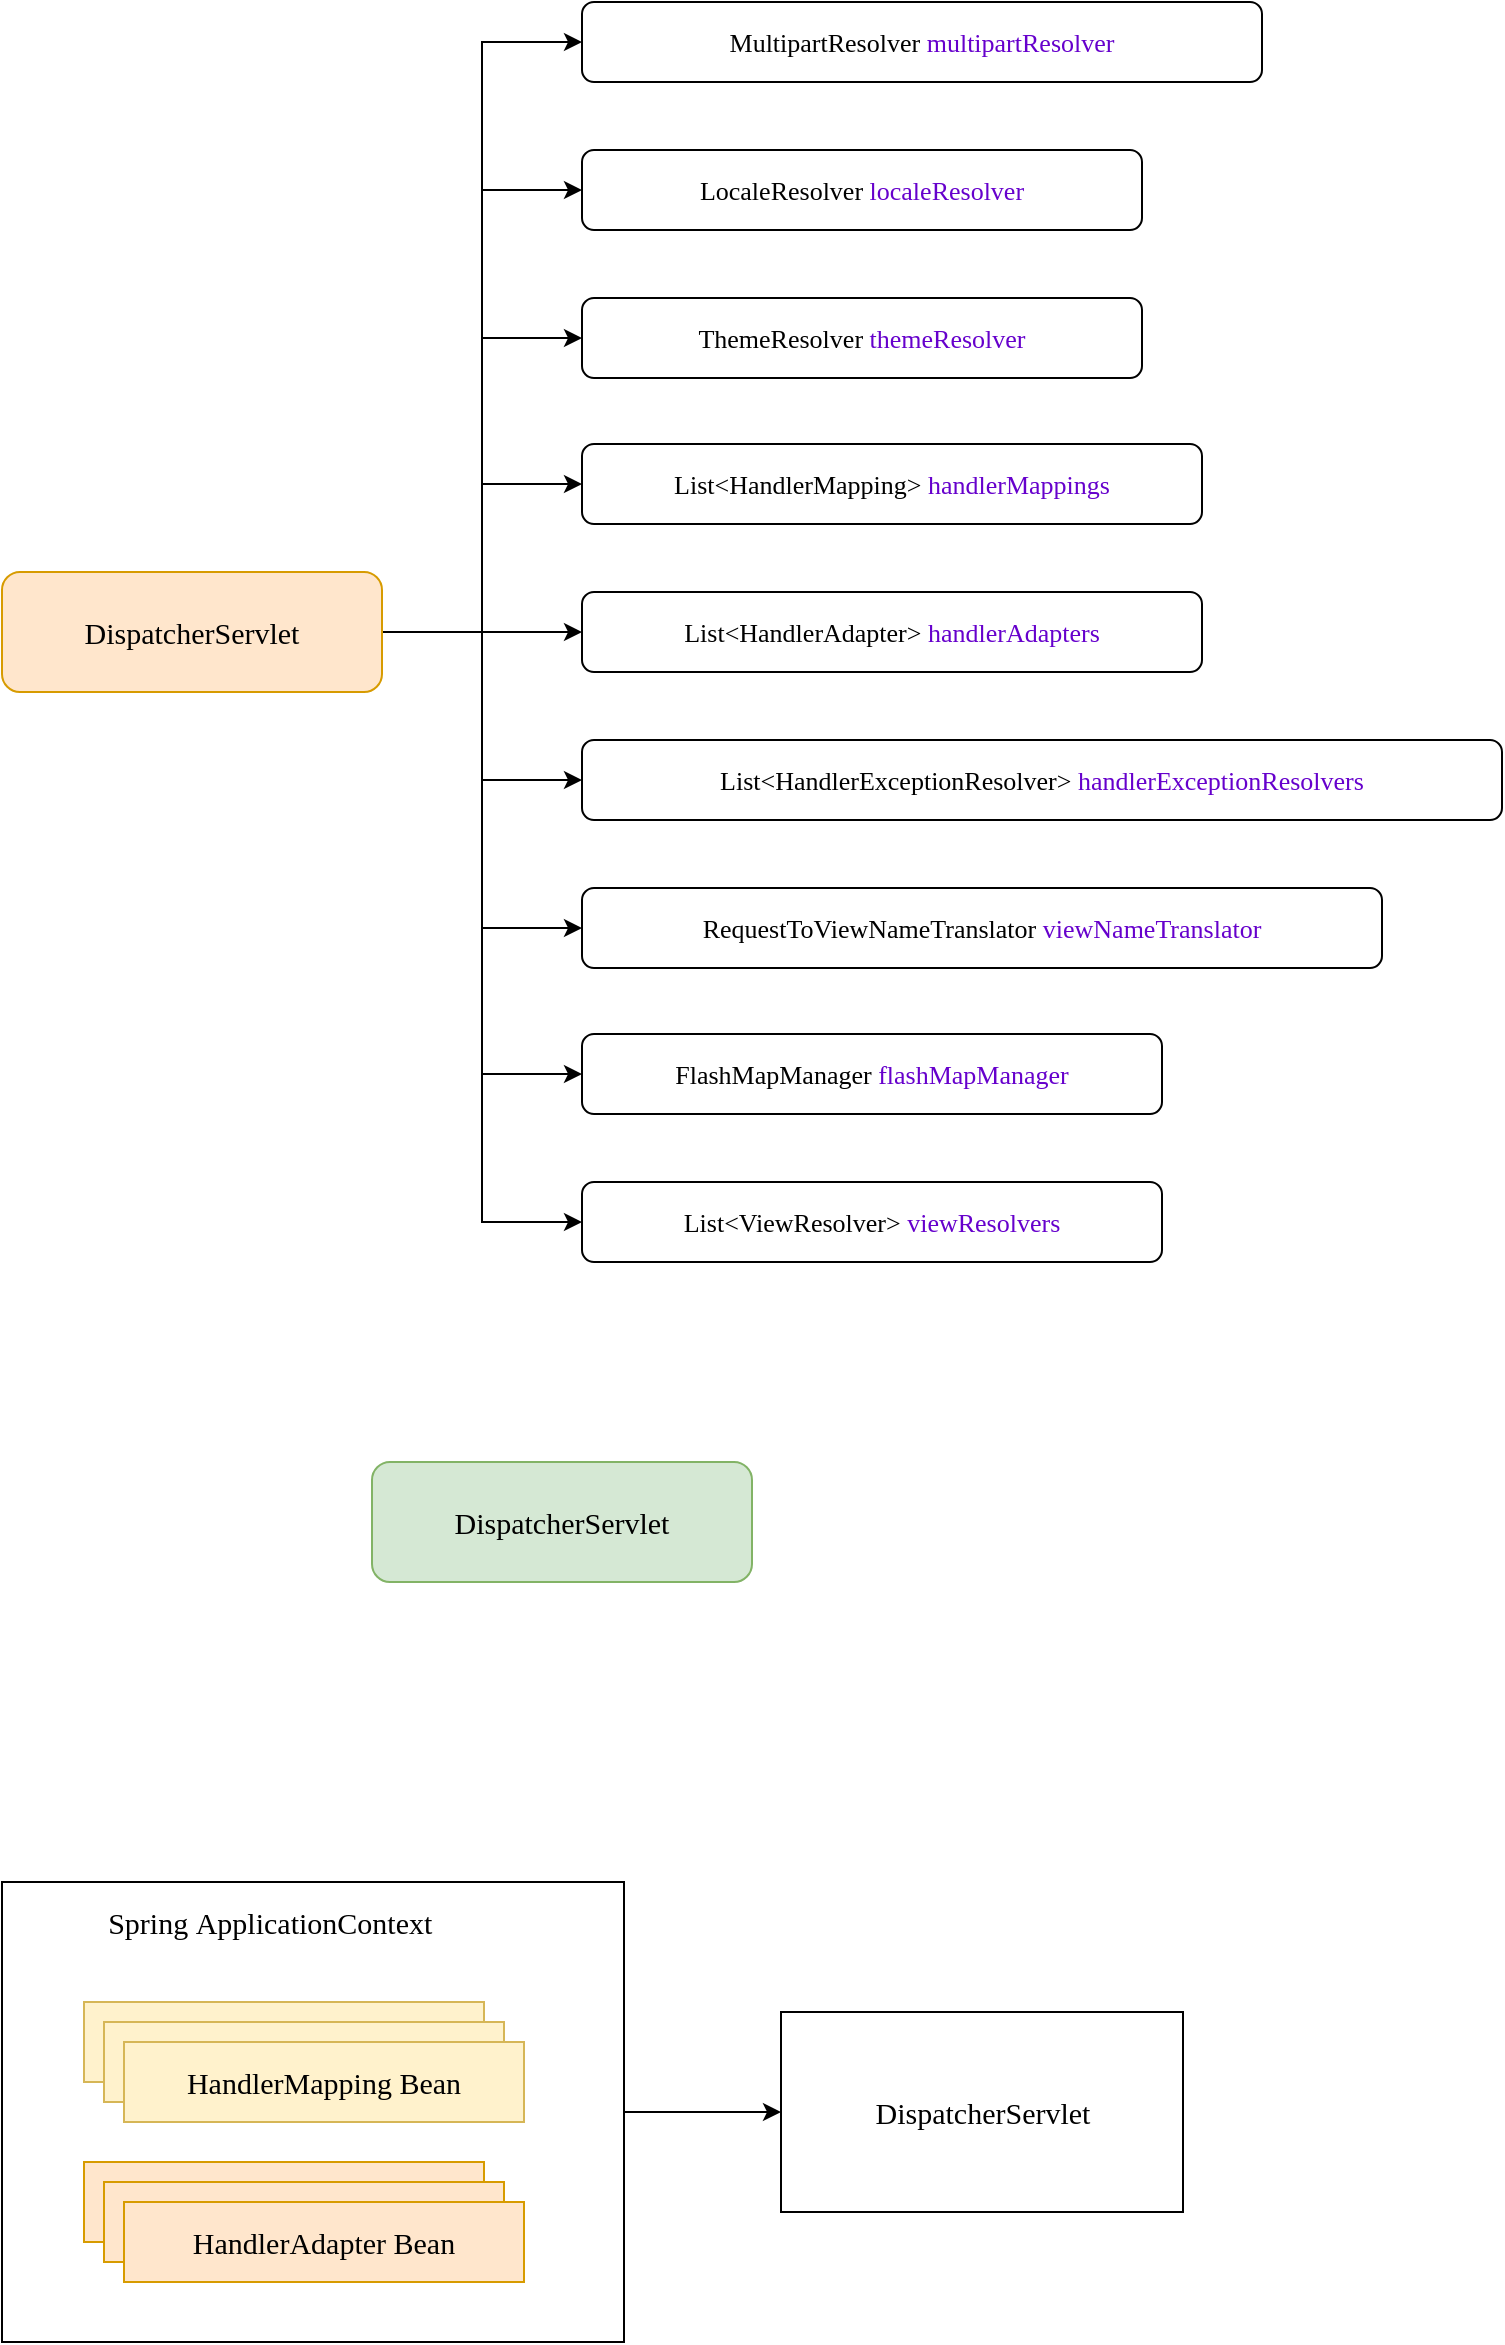 <mxfile version="13.1.2" type="google"><diagram id="nPfAFEJ97so64zyxwNuR" name="第 1 页"><mxGraphModel dx="1426" dy="791" grid="1" gridSize="10" guides="1" tooltips="1" connect="1" arrows="1" fold="1" page="1" pageScale="1" pageWidth="827" pageHeight="1169" math="0" shadow="0"><root><mxCell id="0"/><mxCell id="1" parent="0"/><mxCell id="16IPGak62bSHgPRb-O6N-13" style="edgeStyle=orthogonalEdgeStyle;rounded=0;orthogonalLoop=1;jettySize=auto;html=1;exitX=1;exitY=0.5;exitDx=0;exitDy=0;entryX=0;entryY=0.5;entryDx=0;entryDy=0;" parent="1" source="16IPGak62bSHgPRb-O6N-2" target="16IPGak62bSHgPRb-O6N-4" edge="1"><mxGeometry relative="1" as="geometry"/></mxCell><mxCell id="16IPGak62bSHgPRb-O6N-14" style="edgeStyle=orthogonalEdgeStyle;rounded=0;orthogonalLoop=1;jettySize=auto;html=1;exitX=1;exitY=0.5;exitDx=0;exitDy=0;entryX=0;entryY=0.5;entryDx=0;entryDy=0;" parent="1" source="16IPGak62bSHgPRb-O6N-2" target="16IPGak62bSHgPRb-O6N-5" edge="1"><mxGeometry relative="1" as="geometry"/></mxCell><mxCell id="16IPGak62bSHgPRb-O6N-15" style="edgeStyle=orthogonalEdgeStyle;rounded=0;orthogonalLoop=1;jettySize=auto;html=1;exitX=1;exitY=0.5;exitDx=0;exitDy=0;entryX=0;entryY=0.5;entryDx=0;entryDy=0;" parent="1" source="16IPGak62bSHgPRb-O6N-2" target="16IPGak62bSHgPRb-O6N-6" edge="1"><mxGeometry relative="1" as="geometry"/></mxCell><mxCell id="16IPGak62bSHgPRb-O6N-16" style="edgeStyle=orthogonalEdgeStyle;rounded=0;orthogonalLoop=1;jettySize=auto;html=1;exitX=1;exitY=0.5;exitDx=0;exitDy=0;entryX=0;entryY=0.5;entryDx=0;entryDy=0;" parent="1" source="16IPGak62bSHgPRb-O6N-2" target="16IPGak62bSHgPRb-O6N-7" edge="1"><mxGeometry relative="1" as="geometry"/></mxCell><mxCell id="16IPGak62bSHgPRb-O6N-17" style="edgeStyle=orthogonalEdgeStyle;rounded=0;orthogonalLoop=1;jettySize=auto;html=1;exitX=1;exitY=0.5;exitDx=0;exitDy=0;entryX=0;entryY=0.5;entryDx=0;entryDy=0;" parent="1" source="16IPGak62bSHgPRb-O6N-2" target="16IPGak62bSHgPRb-O6N-8" edge="1"><mxGeometry relative="1" as="geometry"/></mxCell><mxCell id="16IPGak62bSHgPRb-O6N-18" style="edgeStyle=orthogonalEdgeStyle;rounded=0;orthogonalLoop=1;jettySize=auto;html=1;exitX=1;exitY=0.5;exitDx=0;exitDy=0;entryX=0;entryY=0.5;entryDx=0;entryDy=0;" parent="1" source="16IPGak62bSHgPRb-O6N-2" target="16IPGak62bSHgPRb-O6N-9" edge="1"><mxGeometry relative="1" as="geometry"/></mxCell><mxCell id="16IPGak62bSHgPRb-O6N-19" style="edgeStyle=orthogonalEdgeStyle;rounded=0;orthogonalLoop=1;jettySize=auto;html=1;exitX=1;exitY=0.5;exitDx=0;exitDy=0;entryX=0;entryY=0.5;entryDx=0;entryDy=0;" parent="1" source="16IPGak62bSHgPRb-O6N-2" target="16IPGak62bSHgPRb-O6N-10" edge="1"><mxGeometry relative="1" as="geometry"/></mxCell><mxCell id="16IPGak62bSHgPRb-O6N-20" style="edgeStyle=orthogonalEdgeStyle;rounded=0;orthogonalLoop=1;jettySize=auto;html=1;exitX=1;exitY=0.5;exitDx=0;exitDy=0;entryX=0;entryY=0.5;entryDx=0;entryDy=0;" parent="1" source="16IPGak62bSHgPRb-O6N-2" target="16IPGak62bSHgPRb-O6N-11" edge="1"><mxGeometry relative="1" as="geometry"/></mxCell><mxCell id="16IPGak62bSHgPRb-O6N-21" style="edgeStyle=orthogonalEdgeStyle;rounded=0;orthogonalLoop=1;jettySize=auto;html=1;exitX=1;exitY=0.5;exitDx=0;exitDy=0;entryX=0;entryY=0.5;entryDx=0;entryDy=0;" parent="1" source="16IPGak62bSHgPRb-O6N-2" target="16IPGak62bSHgPRb-O6N-12" edge="1"><mxGeometry relative="1" as="geometry"/></mxCell><mxCell id="16IPGak62bSHgPRb-O6N-2" value="&lt;font face=&quot;menlo&quot;&gt;DispatcherServlet&lt;/font&gt;" style="rounded=1;whiteSpace=wrap;html=1;fontSize=15;fillColor=#ffe6cc;strokeColor=#d79b00;" parent="1" vertex="1"><mxGeometry x="39" y="545" width="190" height="60" as="geometry"/></mxCell><mxCell id="16IPGak62bSHgPRb-O6N-4" value="&lt;font face=&quot;menlo&quot; style=&quot;font-size: 13px&quot;&gt;MultipartResolver &lt;font color=&quot;#6600cc&quot;&gt;multipartResolver&lt;/font&gt;&lt;/font&gt;" style="rounded=1;whiteSpace=wrap;html=1;fontSize=13;" parent="1" vertex="1"><mxGeometry x="329" y="260" width="340" height="40" as="geometry"/></mxCell><mxCell id="16IPGak62bSHgPRb-O6N-5" value="&lt;font face=&quot;menlo&quot;&gt;LocaleResolver &lt;font color=&quot;#6600cc&quot;&gt;localeResolver&lt;/font&gt;&lt;/font&gt;" style="rounded=1;whiteSpace=wrap;html=1;fontSize=13;" parent="1" vertex="1"><mxGeometry x="329" y="334" width="280" height="40" as="geometry"/></mxCell><mxCell id="16IPGak62bSHgPRb-O6N-6" value="&lt;font face=&quot;menlo&quot;&gt;ThemeResolver &lt;font color=&quot;#6600cc&quot;&gt;themeResolver&lt;/font&gt;&lt;/font&gt;" style="rounded=1;whiteSpace=wrap;html=1;fontSize=13;" parent="1" vertex="1"><mxGeometry x="329" y="408" width="280" height="40" as="geometry"/></mxCell><mxCell id="16IPGak62bSHgPRb-O6N-7" value="&lt;font face=&quot;menlo&quot;&gt;List&amp;lt;HandlerMapping&amp;gt; &lt;font color=&quot;#6600cc&quot;&gt;handlerMappings&lt;/font&gt;&lt;/font&gt;" style="rounded=1;whiteSpace=wrap;html=1;fontSize=13;" parent="1" vertex="1"><mxGeometry x="329" y="481" width="310" height="40" as="geometry"/></mxCell><mxCell id="16IPGak62bSHgPRb-O6N-8" value="&lt;font face=&quot;menlo&quot;&gt;List&amp;lt;HandlerAdapter&amp;gt; &lt;font color=&quot;#6600cc&quot;&gt;handlerAdapters&lt;/font&gt;&lt;/font&gt;" style="rounded=1;whiteSpace=wrap;html=1;fontSize=13;" parent="1" vertex="1"><mxGeometry x="329" y="555" width="310" height="40" as="geometry"/></mxCell><mxCell id="16IPGak62bSHgPRb-O6N-9" value="&lt;font face=&quot;menlo&quot;&gt;List&amp;lt;HandlerExceptionResolver&amp;gt; &lt;font color=&quot;#6600cc&quot;&gt;handlerExceptionResolvers&lt;/font&gt;&lt;/font&gt;" style="rounded=1;whiteSpace=wrap;html=1;fontSize=13;" parent="1" vertex="1"><mxGeometry x="329" y="629" width="460" height="40" as="geometry"/></mxCell><mxCell id="16IPGak62bSHgPRb-O6N-10" value="&lt;font face=&quot;menlo&quot;&gt;RequestToViewNameTranslator &lt;font color=&quot;#6600cc&quot;&gt;viewNameTranslator&lt;/font&gt;&lt;/font&gt;" style="rounded=1;whiteSpace=wrap;html=1;fontSize=13;" parent="1" vertex="1"><mxGeometry x="329" y="703" width="400" height="40" as="geometry"/></mxCell><mxCell id="16IPGak62bSHgPRb-O6N-11" value="&lt;font face=&quot;menlo&quot;&gt;FlashMapManager &lt;font color=&quot;#6600cc&quot;&gt;flashMapManager&lt;/font&gt;&lt;/font&gt;" style="rounded=1;whiteSpace=wrap;html=1;fontSize=13;" parent="1" vertex="1"><mxGeometry x="329" y="776" width="290" height="40" as="geometry"/></mxCell><mxCell id="16IPGak62bSHgPRb-O6N-12" value="&lt;font face=&quot;menlo&quot;&gt;List&amp;lt;ViewResolver&amp;gt; &lt;font color=&quot;#6600cc&quot;&gt;viewResolvers&lt;/font&gt;&lt;/font&gt;" style="rounded=1;whiteSpace=wrap;html=1;fontSize=13;" parent="1" vertex="1"><mxGeometry x="329" y="850" width="290" height="40" as="geometry"/></mxCell><mxCell id="Jlkf_tPN49dgJjKpDwoJ-1" value="&lt;font face=&quot;menlo&quot;&gt;DispatcherServlet&lt;/font&gt;" style="rounded=1;whiteSpace=wrap;html=1;fontSize=15;fillColor=#d5e8d4;strokeColor=#82b366;" parent="1" vertex="1"><mxGeometry x="224" y="990" width="190" height="60" as="geometry"/></mxCell><mxCell id="OyxJDR4yADE8La7DS_qU-17" style="edgeStyle=orthogonalEdgeStyle;rounded=0;orthogonalLoop=1;jettySize=auto;html=1;entryX=0;entryY=0.5;entryDx=0;entryDy=0;" edge="1" parent="1" source="BSxuUC_krx0g5WHDHP99-1" target="OyxJDR4yADE8La7DS_qU-15"><mxGeometry relative="1" as="geometry"/></mxCell><mxCell id="BSxuUC_krx0g5WHDHP99-1" value="" style="rounded=0;whiteSpace=wrap;html=1;" parent="1" vertex="1"><mxGeometry x="39" y="1200" width="311" height="230" as="geometry"/></mxCell><mxCell id="OyxJDR4yADE8La7DS_qU-5" value="&lt;span style=&quot;font-family: &amp;#34;menlo&amp;#34; ; font-size: 15px&quot;&gt;HandlerMapping Bean&lt;/span&gt;" style="rounded=0;whiteSpace=wrap;html=1;fillColor=#fff2cc;strokeColor=#d6b656;" vertex="1" parent="1"><mxGeometry x="80" y="1260" width="200" height="40" as="geometry"/></mxCell><mxCell id="OyxJDR4yADE8La7DS_qU-8" value="&lt;font face=&quot;menlo&quot;&gt;&lt;span style=&quot;font-size: 15px&quot;&gt;HandlerAdapter&amp;nbsp;Bean&lt;/span&gt;&lt;/font&gt;" style="rounded=0;whiteSpace=wrap;html=1;fillColor=#ffe6cc;strokeColor=#d79b00;" vertex="1" parent="1"><mxGeometry x="80" y="1340" width="200" height="40" as="geometry"/></mxCell><mxCell id="OyxJDR4yADE8La7DS_qU-9" value="&lt;span style=&quot;font-family: &amp;#34;menlo&amp;#34; ; font-size: 15px&quot;&gt;HandlerMapping Bean&lt;/span&gt;" style="rounded=0;whiteSpace=wrap;html=1;fillColor=#fff2cc;strokeColor=#d6b656;" vertex="1" parent="1"><mxGeometry x="90" y="1270" width="200" height="40" as="geometry"/></mxCell><mxCell id="OyxJDR4yADE8La7DS_qU-10" value="&lt;span style=&quot;font-family: &amp;#34;menlo&amp;#34; ; font-size: 15px&quot;&gt;HandlerMapping Bean&lt;/span&gt;" style="rounded=0;whiteSpace=wrap;html=1;fillColor=#fff2cc;strokeColor=#d6b656;" vertex="1" parent="1"><mxGeometry x="100" y="1280" width="200" height="40" as="geometry"/></mxCell><mxCell id="OyxJDR4yADE8La7DS_qU-11" value="&lt;font face=&quot;menlo&quot;&gt;&lt;span style=&quot;font-size: 15px&quot;&gt;HandlerAdapter&amp;nbsp;Bean&lt;/span&gt;&lt;/font&gt;" style="rounded=0;whiteSpace=wrap;html=1;fillColor=#ffe6cc;strokeColor=#d79b00;" vertex="1" parent="1"><mxGeometry x="90" y="1350" width="200" height="40" as="geometry"/></mxCell><mxCell id="OyxJDR4yADE8La7DS_qU-12" value="&lt;font face=&quot;menlo&quot;&gt;&lt;span style=&quot;font-size: 15px&quot;&gt;HandlerAdapter&amp;nbsp;Bean&lt;/span&gt;&lt;/font&gt;" style="rounded=0;whiteSpace=wrap;html=1;fillColor=#ffe6cc;strokeColor=#d79b00;" vertex="1" parent="1"><mxGeometry x="100" y="1360" width="200" height="40" as="geometry"/></mxCell><mxCell id="OyxJDR4yADE8La7DS_qU-13" value="&lt;span style=&quot;font-family: &amp;#34;menlo&amp;#34; ; font-size: 15px&quot;&gt;Spring&amp;nbsp;&lt;/span&gt;&lt;span&gt;&lt;font face=&quot;menlo&quot;&gt;&lt;span style=&quot;font-size: 15px&quot;&gt;ApplicationContext&amp;nbsp;&lt;/span&gt;&lt;/font&gt;&lt;/span&gt;" style="text;html=1;strokeColor=none;fillColor=none;align=center;verticalAlign=middle;whiteSpace=wrap;rounded=0;" vertex="1" parent="1"><mxGeometry x="47" y="1200" width="256" height="40" as="geometry"/></mxCell><mxCell id="OyxJDR4yADE8La7DS_qU-15" value="&lt;font face=&quot;menlo&quot;&gt;&lt;span style=&quot;font-size: 15px&quot;&gt;DispatcherServlet&lt;/span&gt;&lt;/font&gt;" style="rounded=0;whiteSpace=wrap;html=1;" vertex="1" parent="1"><mxGeometry x="428.5" y="1265" width="201" height="100" as="geometry"/></mxCell></root></mxGraphModel></diagram></mxfile>